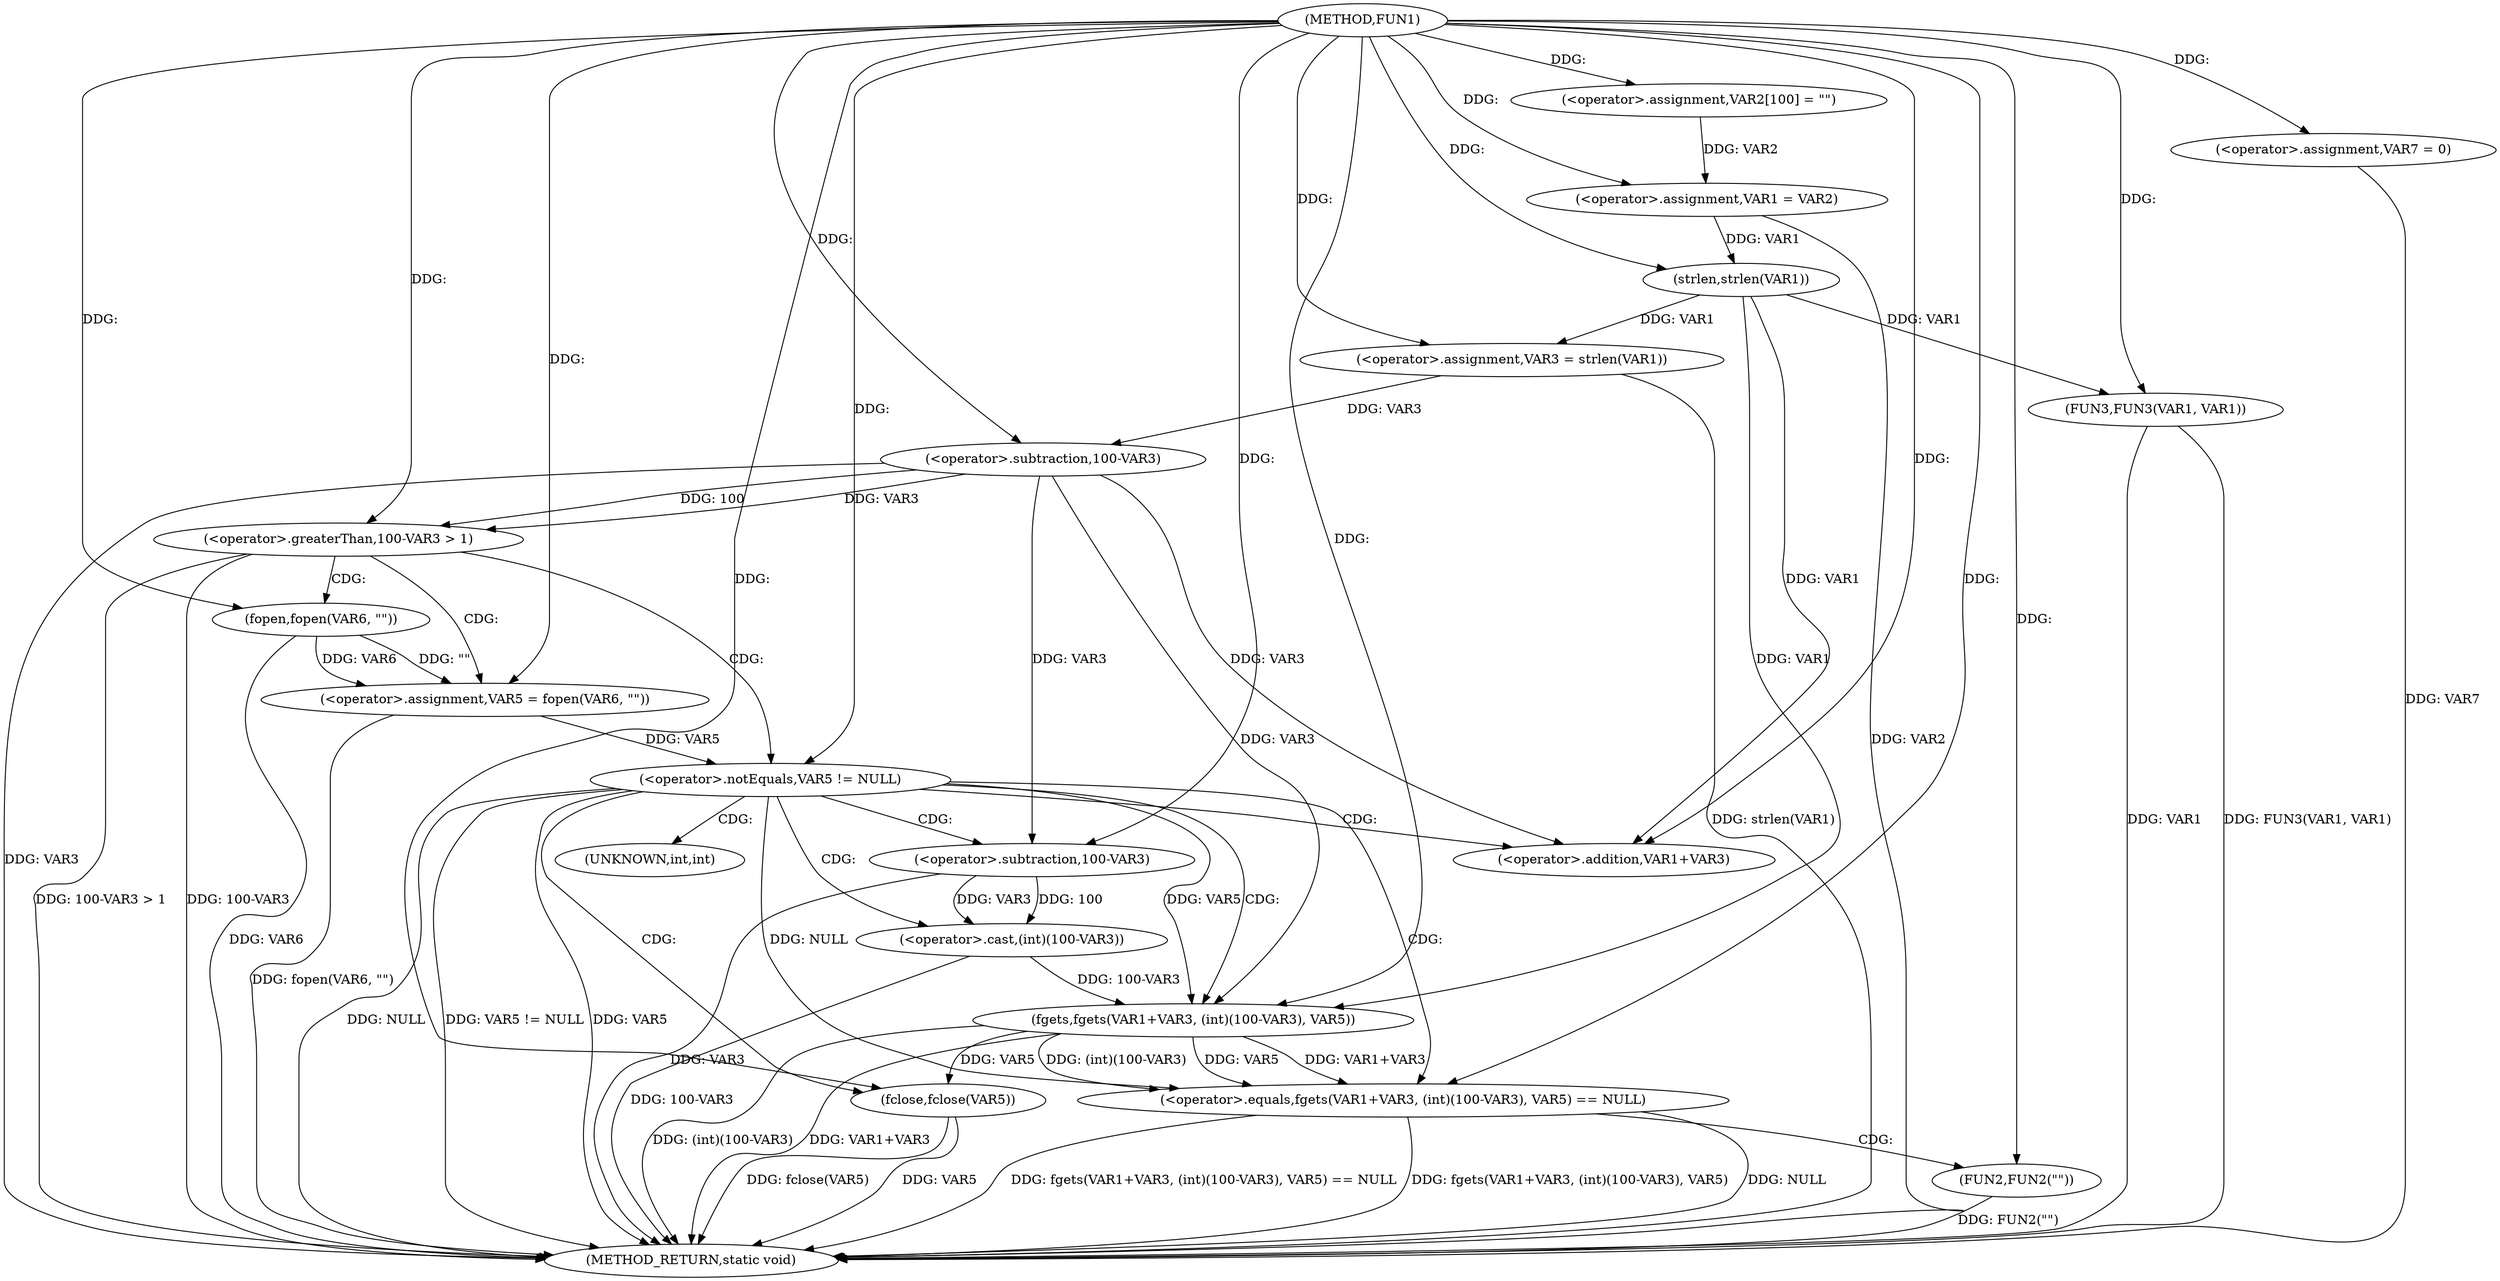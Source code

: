 digraph FUN1 {  
"1000100" [label = "(METHOD,FUN1)" ]
"1000158" [label = "(METHOD_RETURN,static void)" ]
"1000104" [label = "(<operator>.assignment,VAR2[100] = \"\")" ]
"1000107" [label = "(<operator>.assignment,VAR1 = VAR2)" ]
"1000112" [label = "(<operator>.assignment,VAR3 = strlen(VAR1))" ]
"1000114" [label = "(strlen,strlen(VAR1))" ]
"1000118" [label = "(<operator>.greaterThan,100-VAR3 > 1)" ]
"1000119" [label = "(<operator>.subtraction,100-VAR3)" ]
"1000124" [label = "(<operator>.assignment,VAR5 = fopen(VAR6, \"\"))" ]
"1000126" [label = "(fopen,fopen(VAR6, \"\"))" ]
"1000130" [label = "(<operator>.notEquals,VAR5 != NULL)" ]
"1000135" [label = "(<operator>.equals,fgets(VAR1+VAR3, (int)(100-VAR3), VAR5) == NULL)" ]
"1000136" [label = "(fgets,fgets(VAR1+VAR3, (int)(100-VAR3), VAR5))" ]
"1000137" [label = "(<operator>.addition,VAR1+VAR3)" ]
"1000140" [label = "(<operator>.cast,(int)(100-VAR3))" ]
"1000142" [label = "(<operator>.subtraction,100-VAR3)" ]
"1000148" [label = "(FUN2,FUN2(\"\"))" ]
"1000150" [label = "(fclose,fclose(VAR5))" ]
"1000152" [label = "(<operator>.assignment,VAR7 = 0)" ]
"1000155" [label = "(FUN3,FUN3(VAR1, VAR1))" ]
"1000141" [label = "(UNKNOWN,int,int)" ]
  "1000140" -> "1000158"  [ label = "DDG: 100-VAR3"] 
  "1000155" -> "1000158"  [ label = "DDG: VAR1"] 
  "1000112" -> "1000158"  [ label = "DDG: strlen(VAR1)"] 
  "1000130" -> "1000158"  [ label = "DDG: NULL"] 
  "1000119" -> "1000158"  [ label = "DDG: VAR3"] 
  "1000148" -> "1000158"  [ label = "DDG: FUN2(\"\")"] 
  "1000118" -> "1000158"  [ label = "DDG: 100-VAR3 > 1"] 
  "1000135" -> "1000158"  [ label = "DDG: fgets(VAR1+VAR3, (int)(100-VAR3), VAR5) == NULL"] 
  "1000135" -> "1000158"  [ label = "DDG: fgets(VAR1+VAR3, (int)(100-VAR3), VAR5)"] 
  "1000150" -> "1000158"  [ label = "DDG: fclose(VAR5)"] 
  "1000118" -> "1000158"  [ label = "DDG: 100-VAR3"] 
  "1000135" -> "1000158"  [ label = "DDG: NULL"] 
  "1000130" -> "1000158"  [ label = "DDG: VAR5 != NULL"] 
  "1000124" -> "1000158"  [ label = "DDG: fopen(VAR6, \"\")"] 
  "1000150" -> "1000158"  [ label = "DDG: VAR5"] 
  "1000136" -> "1000158"  [ label = "DDG: (int)(100-VAR3)"] 
  "1000155" -> "1000158"  [ label = "DDG: FUN3(VAR1, VAR1)"] 
  "1000142" -> "1000158"  [ label = "DDG: VAR3"] 
  "1000126" -> "1000158"  [ label = "DDG: VAR6"] 
  "1000152" -> "1000158"  [ label = "DDG: VAR7"] 
  "1000136" -> "1000158"  [ label = "DDG: VAR1+VAR3"] 
  "1000107" -> "1000158"  [ label = "DDG: VAR2"] 
  "1000130" -> "1000158"  [ label = "DDG: VAR5"] 
  "1000100" -> "1000104"  [ label = "DDG: "] 
  "1000104" -> "1000107"  [ label = "DDG: VAR2"] 
  "1000100" -> "1000107"  [ label = "DDG: "] 
  "1000114" -> "1000112"  [ label = "DDG: VAR1"] 
  "1000100" -> "1000112"  [ label = "DDG: "] 
  "1000107" -> "1000114"  [ label = "DDG: VAR1"] 
  "1000100" -> "1000114"  [ label = "DDG: "] 
  "1000119" -> "1000118"  [ label = "DDG: 100"] 
  "1000119" -> "1000118"  [ label = "DDG: VAR3"] 
  "1000100" -> "1000119"  [ label = "DDG: "] 
  "1000112" -> "1000119"  [ label = "DDG: VAR3"] 
  "1000100" -> "1000118"  [ label = "DDG: "] 
  "1000126" -> "1000124"  [ label = "DDG: VAR6"] 
  "1000126" -> "1000124"  [ label = "DDG: \"\""] 
  "1000100" -> "1000124"  [ label = "DDG: "] 
  "1000100" -> "1000126"  [ label = "DDG: "] 
  "1000124" -> "1000130"  [ label = "DDG: VAR5"] 
  "1000100" -> "1000130"  [ label = "DDG: "] 
  "1000136" -> "1000135"  [ label = "DDG: VAR1+VAR3"] 
  "1000136" -> "1000135"  [ label = "DDG: (int)(100-VAR3)"] 
  "1000136" -> "1000135"  [ label = "DDG: VAR5"] 
  "1000114" -> "1000136"  [ label = "DDG: VAR1"] 
  "1000100" -> "1000136"  [ label = "DDG: "] 
  "1000119" -> "1000136"  [ label = "DDG: VAR3"] 
  "1000114" -> "1000137"  [ label = "DDG: VAR1"] 
  "1000100" -> "1000137"  [ label = "DDG: "] 
  "1000119" -> "1000137"  [ label = "DDG: VAR3"] 
  "1000140" -> "1000136"  [ label = "DDG: 100-VAR3"] 
  "1000142" -> "1000140"  [ label = "DDG: 100"] 
  "1000142" -> "1000140"  [ label = "DDG: VAR3"] 
  "1000100" -> "1000142"  [ label = "DDG: "] 
  "1000119" -> "1000142"  [ label = "DDG: VAR3"] 
  "1000130" -> "1000136"  [ label = "DDG: VAR5"] 
  "1000130" -> "1000135"  [ label = "DDG: NULL"] 
  "1000100" -> "1000135"  [ label = "DDG: "] 
  "1000100" -> "1000148"  [ label = "DDG: "] 
  "1000136" -> "1000150"  [ label = "DDG: VAR5"] 
  "1000100" -> "1000150"  [ label = "DDG: "] 
  "1000100" -> "1000152"  [ label = "DDG: "] 
  "1000114" -> "1000155"  [ label = "DDG: VAR1"] 
  "1000100" -> "1000155"  [ label = "DDG: "] 
  "1000118" -> "1000126"  [ label = "CDG: "] 
  "1000118" -> "1000124"  [ label = "CDG: "] 
  "1000118" -> "1000130"  [ label = "CDG: "] 
  "1000130" -> "1000142"  [ label = "CDG: "] 
  "1000130" -> "1000137"  [ label = "CDG: "] 
  "1000130" -> "1000141"  [ label = "CDG: "] 
  "1000130" -> "1000150"  [ label = "CDG: "] 
  "1000130" -> "1000135"  [ label = "CDG: "] 
  "1000130" -> "1000136"  [ label = "CDG: "] 
  "1000130" -> "1000140"  [ label = "CDG: "] 
  "1000135" -> "1000148"  [ label = "CDG: "] 
}
